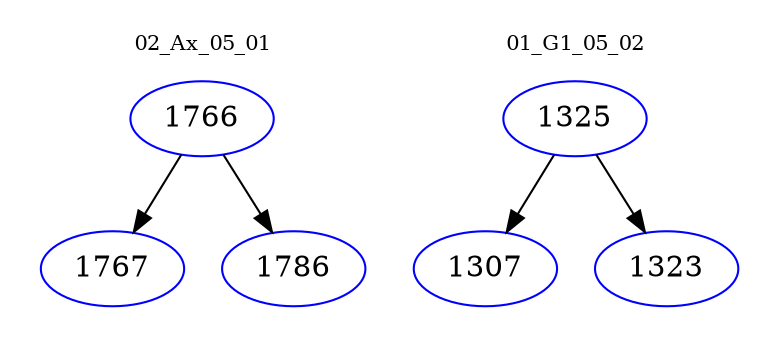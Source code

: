 digraph{
subgraph cluster_0 {
color = white
label = "02_Ax_05_01";
fontsize=10;
T0_1766 [label="1766", color="blue"]
T0_1766 -> T0_1767 [color="black"]
T0_1767 [label="1767", color="blue"]
T0_1766 -> T0_1786 [color="black"]
T0_1786 [label="1786", color="blue"]
}
subgraph cluster_1 {
color = white
label = "01_G1_05_02";
fontsize=10;
T1_1325 [label="1325", color="blue"]
T1_1325 -> T1_1307 [color="black"]
T1_1307 [label="1307", color="blue"]
T1_1325 -> T1_1323 [color="black"]
T1_1323 [label="1323", color="blue"]
}
}
